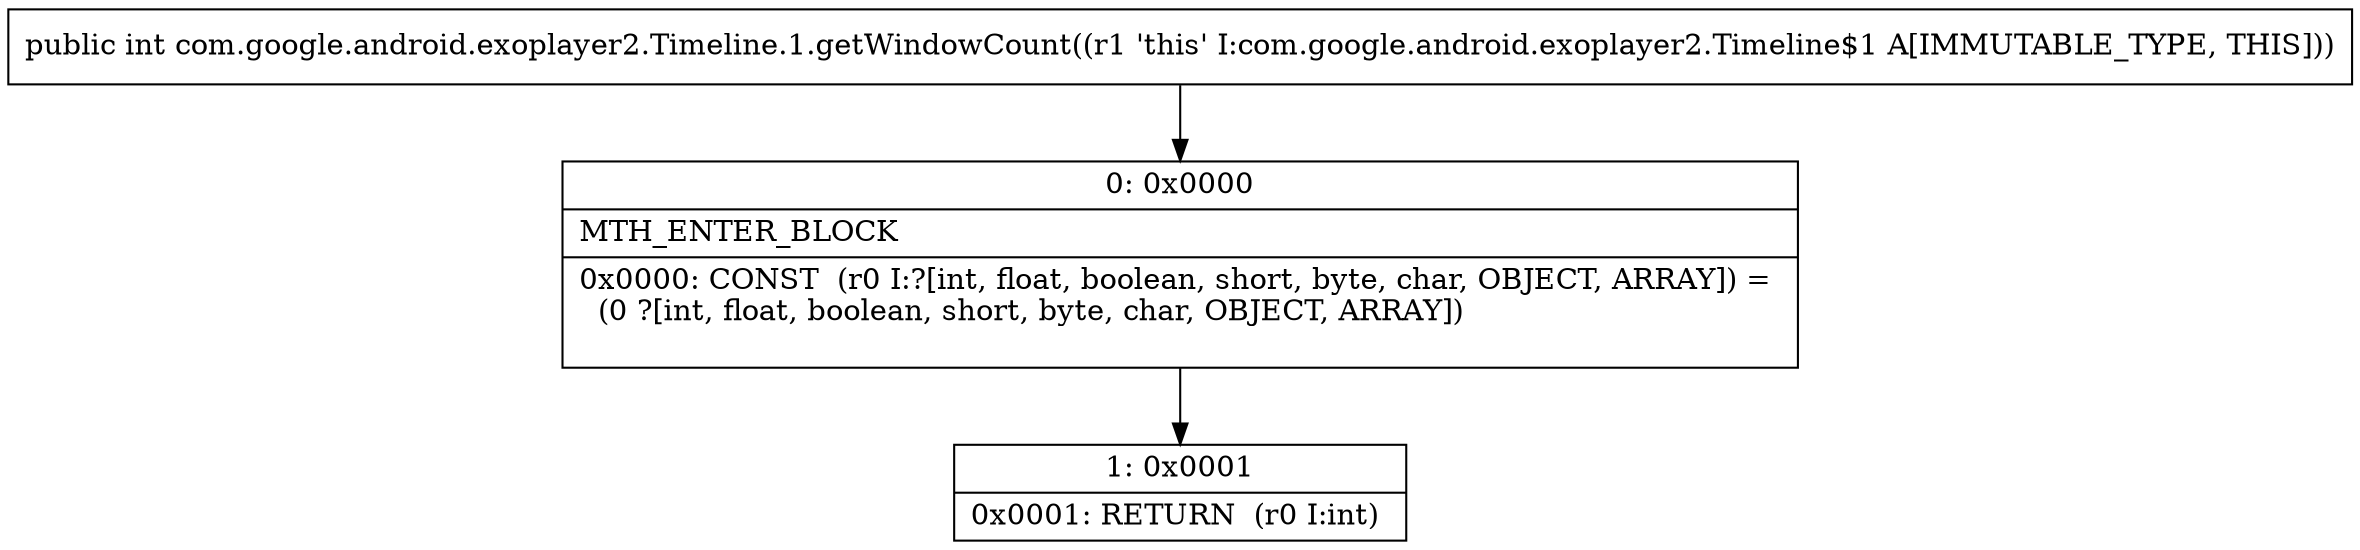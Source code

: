 digraph "CFG forcom.google.android.exoplayer2.Timeline.1.getWindowCount()I" {
Node_0 [shape=record,label="{0\:\ 0x0000|MTH_ENTER_BLOCK\l|0x0000: CONST  (r0 I:?[int, float, boolean, short, byte, char, OBJECT, ARRAY]) = \l  (0 ?[int, float, boolean, short, byte, char, OBJECT, ARRAY])\l \l}"];
Node_1 [shape=record,label="{1\:\ 0x0001|0x0001: RETURN  (r0 I:int) \l}"];
MethodNode[shape=record,label="{public int com.google.android.exoplayer2.Timeline.1.getWindowCount((r1 'this' I:com.google.android.exoplayer2.Timeline$1 A[IMMUTABLE_TYPE, THIS])) }"];
MethodNode -> Node_0;
Node_0 -> Node_1;
}

